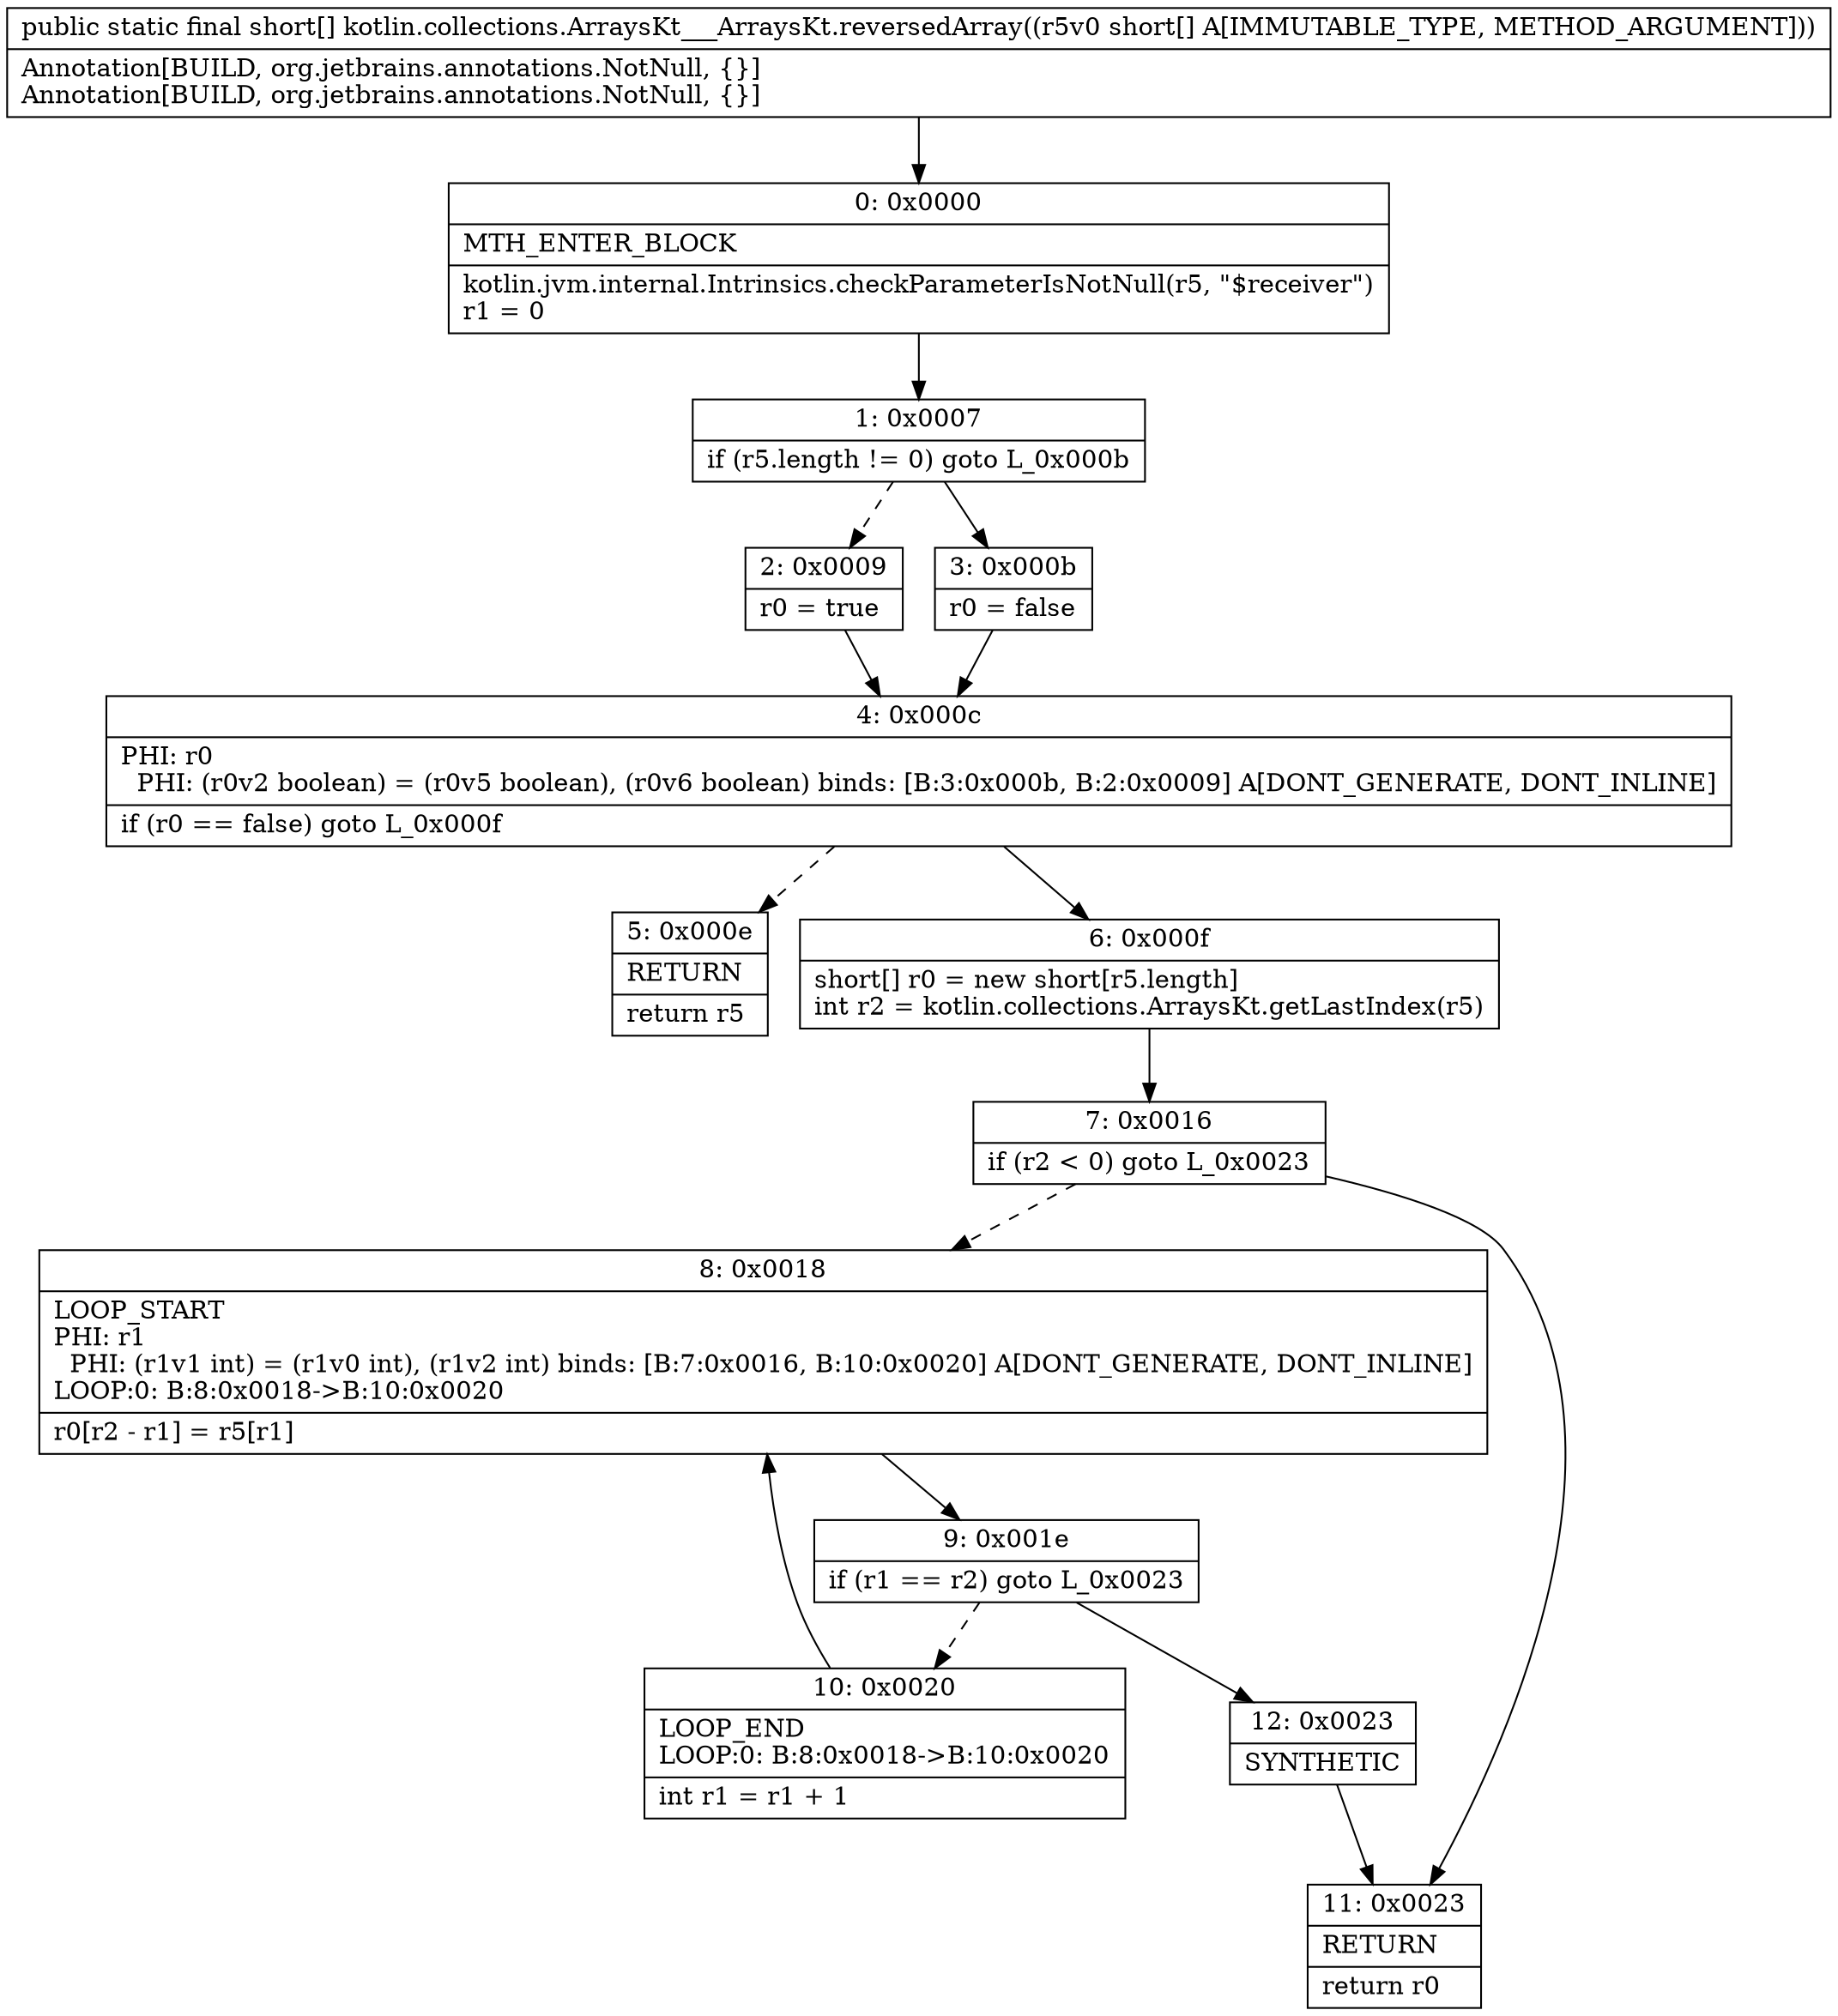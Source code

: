 digraph "CFG forkotlin.collections.ArraysKt___ArraysKt.reversedArray([S)[S" {
Node_0 [shape=record,label="{0\:\ 0x0000|MTH_ENTER_BLOCK\l|kotlin.jvm.internal.Intrinsics.checkParameterIsNotNull(r5, \"$receiver\")\lr1 = 0\l}"];
Node_1 [shape=record,label="{1\:\ 0x0007|if (r5.length != 0) goto L_0x000b\l}"];
Node_2 [shape=record,label="{2\:\ 0x0009|r0 = true\l}"];
Node_3 [shape=record,label="{3\:\ 0x000b|r0 = false\l}"];
Node_4 [shape=record,label="{4\:\ 0x000c|PHI: r0 \l  PHI: (r0v2 boolean) = (r0v5 boolean), (r0v6 boolean) binds: [B:3:0x000b, B:2:0x0009] A[DONT_GENERATE, DONT_INLINE]\l|if (r0 == false) goto L_0x000f\l}"];
Node_5 [shape=record,label="{5\:\ 0x000e|RETURN\l|return r5\l}"];
Node_6 [shape=record,label="{6\:\ 0x000f|short[] r0 = new short[r5.length]\lint r2 = kotlin.collections.ArraysKt.getLastIndex(r5)\l}"];
Node_7 [shape=record,label="{7\:\ 0x0016|if (r2 \< 0) goto L_0x0023\l}"];
Node_8 [shape=record,label="{8\:\ 0x0018|LOOP_START\lPHI: r1 \l  PHI: (r1v1 int) = (r1v0 int), (r1v2 int) binds: [B:7:0x0016, B:10:0x0020] A[DONT_GENERATE, DONT_INLINE]\lLOOP:0: B:8:0x0018\-\>B:10:0x0020\l|r0[r2 \- r1] = r5[r1]\l}"];
Node_9 [shape=record,label="{9\:\ 0x001e|if (r1 == r2) goto L_0x0023\l}"];
Node_10 [shape=record,label="{10\:\ 0x0020|LOOP_END\lLOOP:0: B:8:0x0018\-\>B:10:0x0020\l|int r1 = r1 + 1\l}"];
Node_11 [shape=record,label="{11\:\ 0x0023|RETURN\l|return r0\l}"];
Node_12 [shape=record,label="{12\:\ 0x0023|SYNTHETIC\l}"];
MethodNode[shape=record,label="{public static final short[] kotlin.collections.ArraysKt___ArraysKt.reversedArray((r5v0 short[] A[IMMUTABLE_TYPE, METHOD_ARGUMENT]))  | Annotation[BUILD, org.jetbrains.annotations.NotNull, \{\}]\lAnnotation[BUILD, org.jetbrains.annotations.NotNull, \{\}]\l}"];
MethodNode -> Node_0;
Node_0 -> Node_1;
Node_1 -> Node_2[style=dashed];
Node_1 -> Node_3;
Node_2 -> Node_4;
Node_3 -> Node_4;
Node_4 -> Node_5[style=dashed];
Node_4 -> Node_6;
Node_6 -> Node_7;
Node_7 -> Node_8[style=dashed];
Node_7 -> Node_11;
Node_8 -> Node_9;
Node_9 -> Node_10[style=dashed];
Node_9 -> Node_12;
Node_10 -> Node_8;
Node_12 -> Node_11;
}


